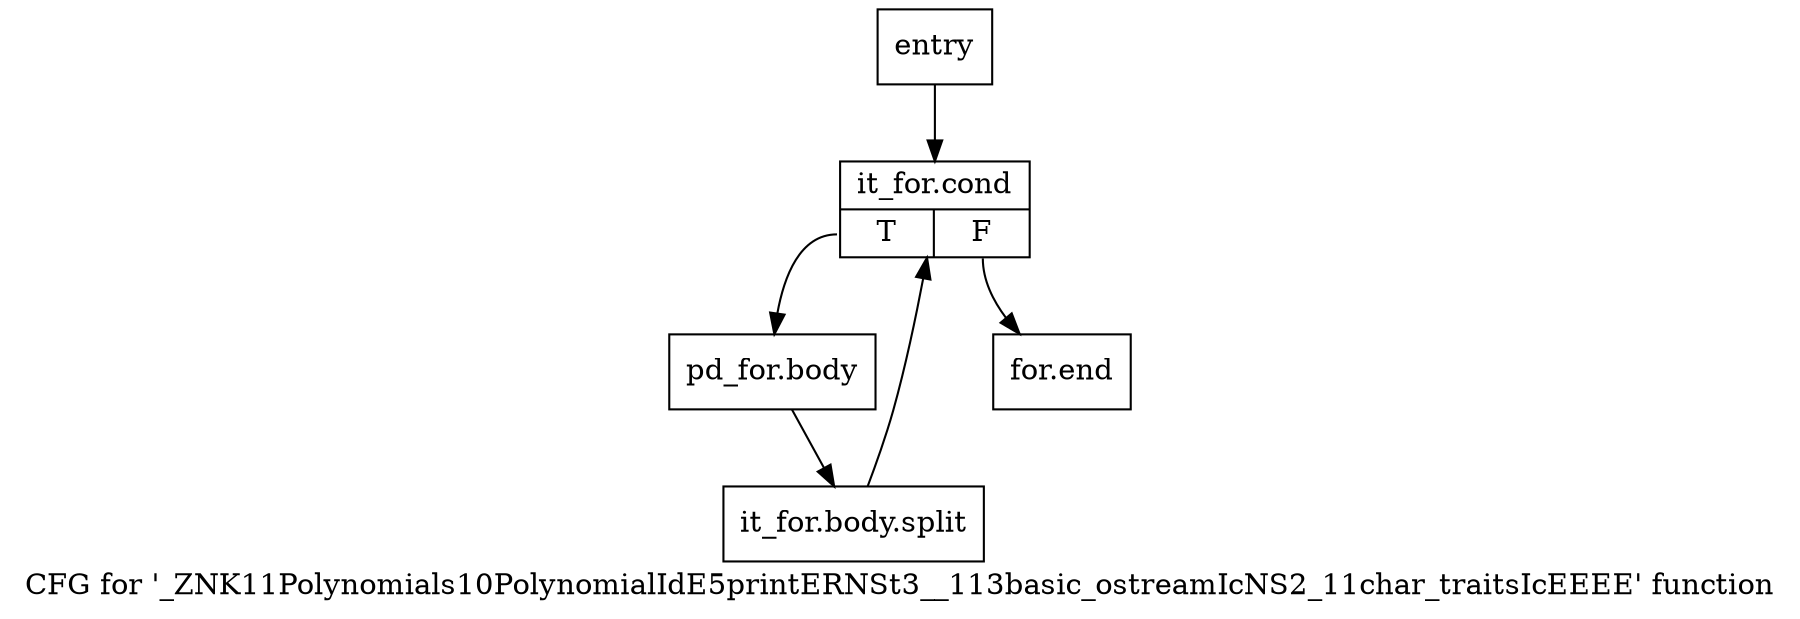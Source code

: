 digraph "CFG for '_ZNK11Polynomials10PolynomialIdE5printERNSt3__113basic_ostreamIcNS2_11char_traitsIcEEEE' function" {
	label="CFG for '_ZNK11Polynomials10PolynomialIdE5printERNSt3__113basic_ostreamIcNS2_11char_traitsIcEEEE' function";

	Node0x6c288e0 [shape=record,label="{entry}"];
	Node0x6c288e0 -> Node0x6c28930;
	Node0x6c28930 [shape=record,label="{it_for.cond|{<s0>T|<s1>F}}"];
	Node0x6c28930:s0 -> Node0x6c28980;
	Node0x6c28930:s1 -> Node0x6c289d0;
	Node0x6c28980 [shape=record,label="{pd_for.body}"];
	Node0x6c28980 -> Node0xafe6740;
	Node0xafe6740 [shape=record,label="{it_for.body.split}"];
	Node0xafe6740 -> Node0x6c28930;
	Node0x6c289d0 [shape=record,label="{for.end}"];
}
